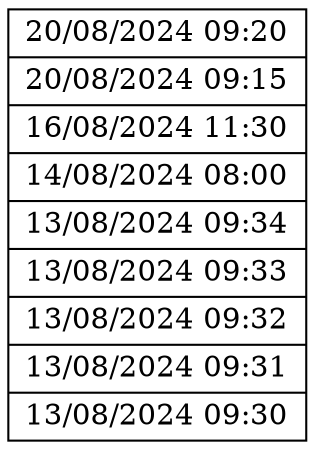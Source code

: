 digraph G {
node [shape=record, height=.1];
node0[label="{20/08/2024 09:20|20/08/2024 09:15|16/08/2024 11:30|14/08/2024 08:00|13/08/2024 09:34|13/08/2024 09:33|13/08/2024 09:32|13/08/2024 09:31|13/08/2024 09:30}"];
}
